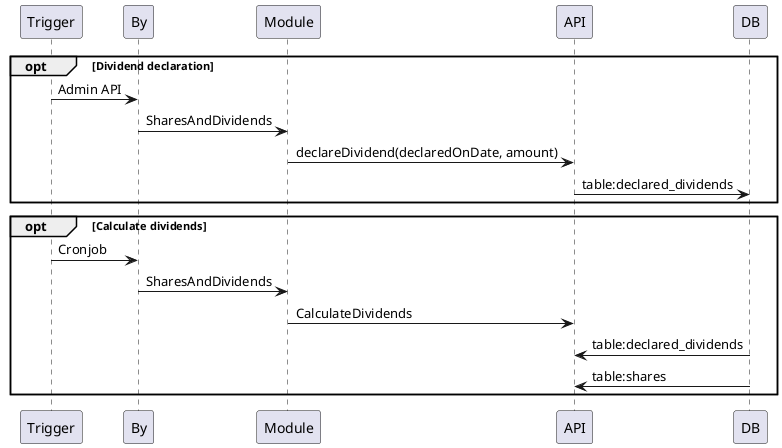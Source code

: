 @startuml

participant "Trigger" as T
participant "By" as B

participant "Module" as M
participant "API" as API
participant "DB" as DB

opt Dividend declaration
T -> B: Admin API
B -> M: SharesAndDividends
M -> API: declareDividend(declaredOnDate, amount)
API -> DB: table:declared_dividends
end

opt Calculate dividends
T -> B: Cronjob
B -> M: SharesAndDividends
M -> API: CalculateDividends
DB -> API: table:declared_dividends
DB -> API: table:shares

end


@enduml
